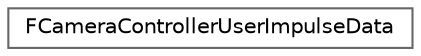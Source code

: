 digraph "Graphical Class Hierarchy"
{
 // INTERACTIVE_SVG=YES
 // LATEX_PDF_SIZE
  bgcolor="transparent";
  edge [fontname=Helvetica,fontsize=10,labelfontname=Helvetica,labelfontsize=10];
  node [fontname=Helvetica,fontsize=10,shape=box,height=0.2,width=0.4];
  rankdir="LR";
  Node0 [id="Node000000",label="FCameraControllerUserImpulseData",height=0.2,width=0.4,color="grey40", fillcolor="white", style="filled",URL="$d1/d41/classFCameraControllerUserImpulseData.html",tooltip="FCameraControllerUserImpulseData."];
}

